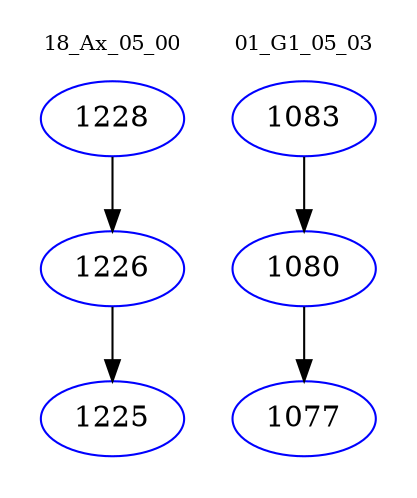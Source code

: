 digraph{
subgraph cluster_0 {
color = white
label = "18_Ax_05_00";
fontsize=10;
T0_1228 [label="1228", color="blue"]
T0_1228 -> T0_1226 [color="black"]
T0_1226 [label="1226", color="blue"]
T0_1226 -> T0_1225 [color="black"]
T0_1225 [label="1225", color="blue"]
}
subgraph cluster_1 {
color = white
label = "01_G1_05_03";
fontsize=10;
T1_1083 [label="1083", color="blue"]
T1_1083 -> T1_1080 [color="black"]
T1_1080 [label="1080", color="blue"]
T1_1080 -> T1_1077 [color="black"]
T1_1077 [label="1077", color="blue"]
}
}
